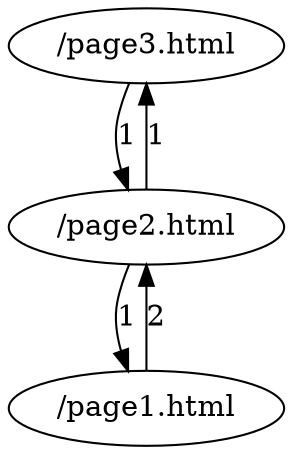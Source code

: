 digraph {
node0 [label="/page3.html"];
node1 [label="/page2.html"];
node2 [label="/page1.html"];
node1 -> node0 [label="1"];
node0 -> node1 [label="1"];
node2 -> node1 [label="2"];
node1 -> node2 [label="1"];
}